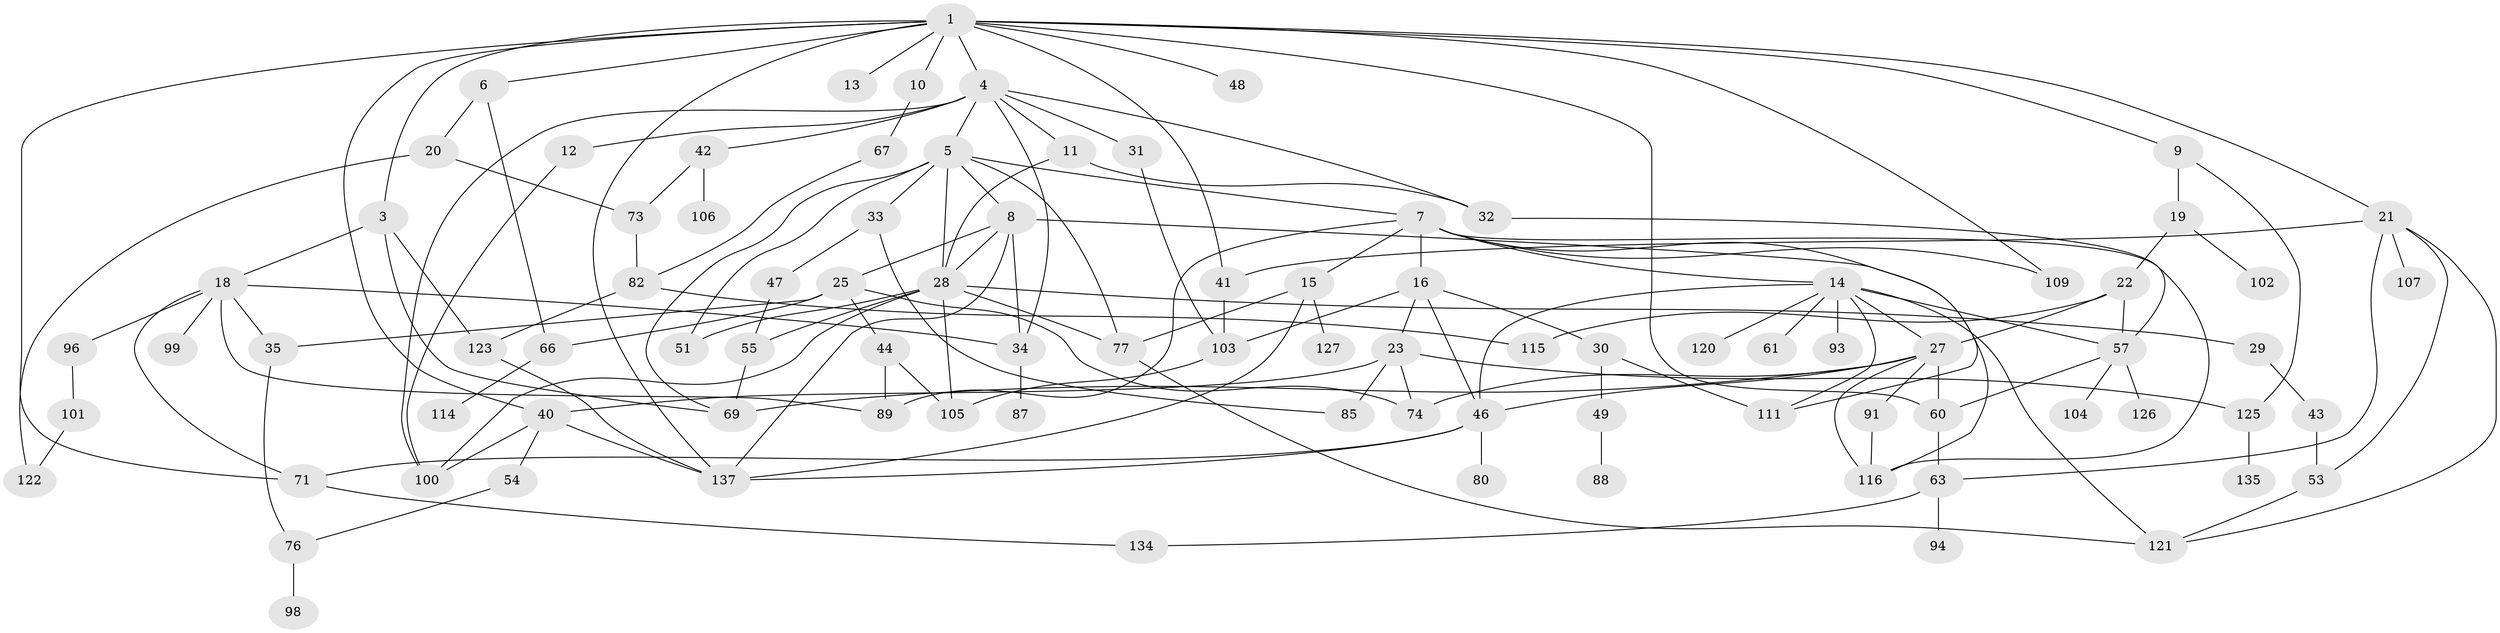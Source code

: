 // Generated by graph-tools (version 1.1) at 2025/51/02/27/25 19:51:36]
// undirected, 91 vertices, 151 edges
graph export_dot {
graph [start="1"]
  node [color=gray90,style=filled];
  1 [super="+2"];
  3;
  4 [super="+38"];
  5 [super="+24"];
  6 [super="+39"];
  7 [super="+110"];
  8 [super="+50"];
  9;
  10;
  11 [super="+17"];
  12 [super="+113"];
  13;
  14 [super="+92"];
  15 [super="+56"];
  16 [super="+58"];
  18 [super="+36"];
  19;
  20 [super="+68"];
  21 [super="+26"];
  22 [super="+79"];
  23 [super="+138"];
  25 [super="+45"];
  27 [super="+70"];
  28 [super="+62"];
  29;
  30 [super="+65"];
  31 [super="+117"];
  32 [super="+37"];
  33;
  34 [super="+139"];
  35;
  40 [super="+90"];
  41 [super="+75"];
  42 [super="+128"];
  43 [super="+52"];
  44;
  46 [super="+119"];
  47;
  48;
  49;
  51 [super="+64"];
  53 [super="+130"];
  54;
  55 [super="+78"];
  57 [super="+59"];
  60 [super="+97"];
  61;
  63 [super="+86"];
  66;
  67 [super="+72"];
  69 [super="+84"];
  71;
  73;
  74 [super="+95"];
  76;
  77 [super="+81"];
  80;
  82 [super="+83"];
  85 [super="+141"];
  87;
  88;
  89 [super="+112"];
  91;
  93;
  94;
  96 [super="+136"];
  98;
  99 [super="+118"];
  100 [super="+133"];
  101 [super="+132"];
  102 [super="+142"];
  103 [super="+108"];
  104;
  105;
  106;
  107;
  109;
  111 [super="+143"];
  114;
  115 [super="+129"];
  116;
  120;
  121;
  122;
  123 [super="+124"];
  125 [super="+131"];
  126;
  127;
  134;
  135;
  137 [super="+140"];
  1 -- 3;
  1 -- 6;
  1 -- 10;
  1 -- 13;
  1 -- 21;
  1 -- 48;
  1 -- 109;
  1 -- 4;
  1 -- 71;
  1 -- 40;
  1 -- 9;
  1 -- 137;
  1 -- 41;
  1 -- 60;
  3 -- 18;
  3 -- 69;
  3 -- 123;
  4 -- 5;
  4 -- 11;
  4 -- 12;
  4 -- 31;
  4 -- 34;
  4 -- 42;
  4 -- 100;
  4 -- 32;
  5 -- 7;
  5 -- 8;
  5 -- 28;
  5 -- 33;
  5 -- 51;
  5 -- 77;
  5 -- 69;
  6 -- 20;
  6 -- 66;
  7 -- 14;
  7 -- 15;
  7 -- 16;
  7 -- 109;
  7 -- 111;
  7 -- 116;
  7 -- 89;
  8 -- 25;
  8 -- 137;
  8 -- 34;
  8 -- 116;
  8 -- 28;
  9 -- 19;
  9 -- 125;
  10 -- 67;
  11 -- 28;
  11 -- 32;
  12 -- 100;
  14 -- 27;
  14 -- 57;
  14 -- 61;
  14 -- 120;
  14 -- 121;
  14 -- 93;
  14 -- 111;
  14 -- 46;
  15 -- 137;
  15 -- 127;
  15 -- 77;
  16 -- 23;
  16 -- 30;
  16 -- 46;
  16 -- 103;
  18 -- 34;
  18 -- 96;
  18 -- 35;
  18 -- 89;
  18 -- 99;
  18 -- 71;
  19 -- 22;
  19 -- 102;
  20 -- 73;
  20 -- 122;
  21 -- 53;
  21 -- 41;
  21 -- 107;
  21 -- 121;
  21 -- 63;
  22 -- 27;
  22 -- 115;
  22 -- 57;
  23 -- 74;
  23 -- 40;
  23 -- 85;
  23 -- 125;
  25 -- 35;
  25 -- 44;
  25 -- 74;
  25 -- 66;
  27 -- 74;
  27 -- 91;
  27 -- 46;
  27 -- 116;
  27 -- 60;
  27 -- 69;
  28 -- 29;
  28 -- 55;
  28 -- 51;
  28 -- 105;
  28 -- 77;
  28 -- 100;
  29 -- 43;
  30 -- 49;
  30 -- 111;
  31 -- 103;
  32 -- 57;
  33 -- 47;
  33 -- 85;
  34 -- 87;
  35 -- 76;
  40 -- 54;
  40 -- 137;
  40 -- 100;
  41 -- 103;
  42 -- 106;
  42 -- 73;
  43 -- 53;
  44 -- 89;
  44 -- 105;
  46 -- 80;
  46 -- 71;
  46 -- 137;
  47 -- 55;
  49 -- 88;
  53 -- 121;
  54 -- 76;
  55 -- 69;
  57 -- 104;
  57 -- 60;
  57 -- 126;
  60 -- 63;
  63 -- 94;
  63 -- 134;
  66 -- 114;
  67 -- 82;
  71 -- 134;
  73 -- 82;
  76 -- 98;
  77 -- 121;
  82 -- 123;
  82 -- 115;
  91 -- 116;
  96 -- 101;
  101 -- 122;
  103 -- 105;
  123 -- 137;
  125 -- 135;
}
